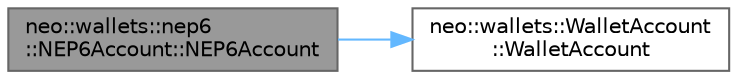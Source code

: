digraph "neo::wallets::nep6::NEP6Account::NEP6Account"
{
 // LATEX_PDF_SIZE
  bgcolor="transparent";
  edge [fontname=Helvetica,fontsize=10,labelfontname=Helvetica,labelfontsize=10];
  node [fontname=Helvetica,fontsize=10,shape=box,height=0.2,width=0.4];
  rankdir="LR";
  Node1 [id="Node000001",label="neo::wallets::nep6\l::NEP6Account::NEP6Account",height=0.2,width=0.4,color="gray40", fillcolor="grey60", style="filled", fontcolor="black",tooltip="Constructs a NEP6Account with the specified script hash."];
  Node1 -> Node2 [id="edge1_Node000001_Node000002",color="steelblue1",style="solid",tooltip=" "];
  Node2 [id="Node000002",label="neo::wallets::WalletAccount\l::WalletAccount",height=0.2,width=0.4,color="grey40", fillcolor="white", style="filled",URL="$classneo_1_1wallets_1_1_wallet_account.html#a08896f7f2b719168b5e3da12b9f6fe91",tooltip="Constructs an empty WalletAccount."];
}
